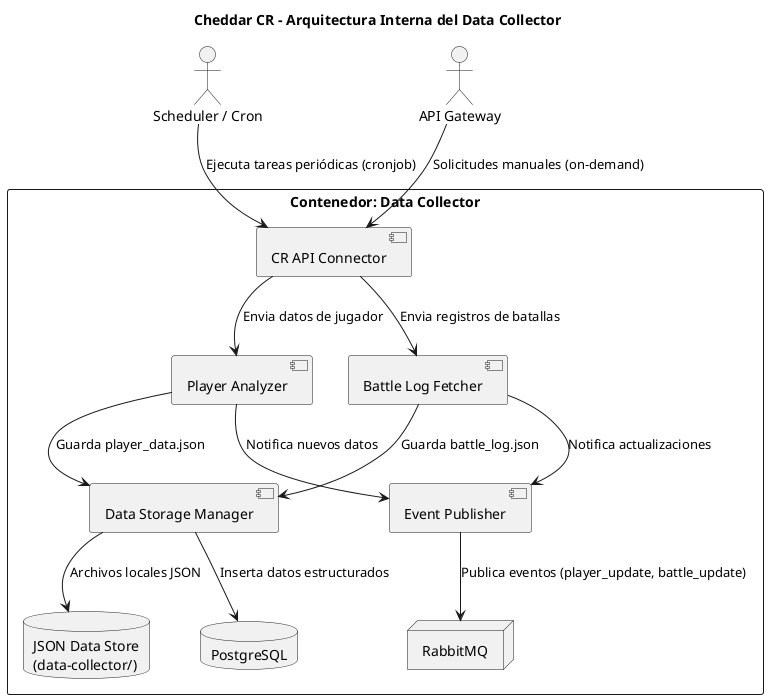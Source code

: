 @startuml
title Cheddar CR - Arquitectura Interna del Data Collector

actor "Scheduler / Cron" as scheduler
actor "API Gateway" as gateway

rectangle "Contenedor: Data Collector" {

  ' --- Módulos internos ---
  component "CR API Connector" as api
  component "Player Analyzer" as analyzer
  component "Battle Log Fetcher" as battles
  component "Data Storage Manager" as storage
  component "Event Publisher" as publisher

  database "JSON Data Store\n(data-collector/)" as json
  database "PostgreSQL" as db
  node "RabbitMQ" as mq
}

' --- Flujo de ejecución programada ---
scheduler --> api : Ejecuta tareas periódicas (cronjob)
gateway --> api : Solicitudes manuales (on-demand)

' --- Recolección de datos ---
api --> analyzer : Envia datos de jugador
api --> battles : Envia registros de batallas

' --- Análisis y persistencia ---
analyzer --> storage : Guarda player_data.json
battles --> storage : Guarda battle_log.json
storage --> json : Archivos locales JSON
storage --> db : Inserta datos estructurados

' --- Publicación de eventos ---
analyzer --> publisher : Notifica nuevos datos
battles --> publisher : Notifica actualizaciones
publisher --> mq : Publica eventos (player_update, battle_update)

@enduml
